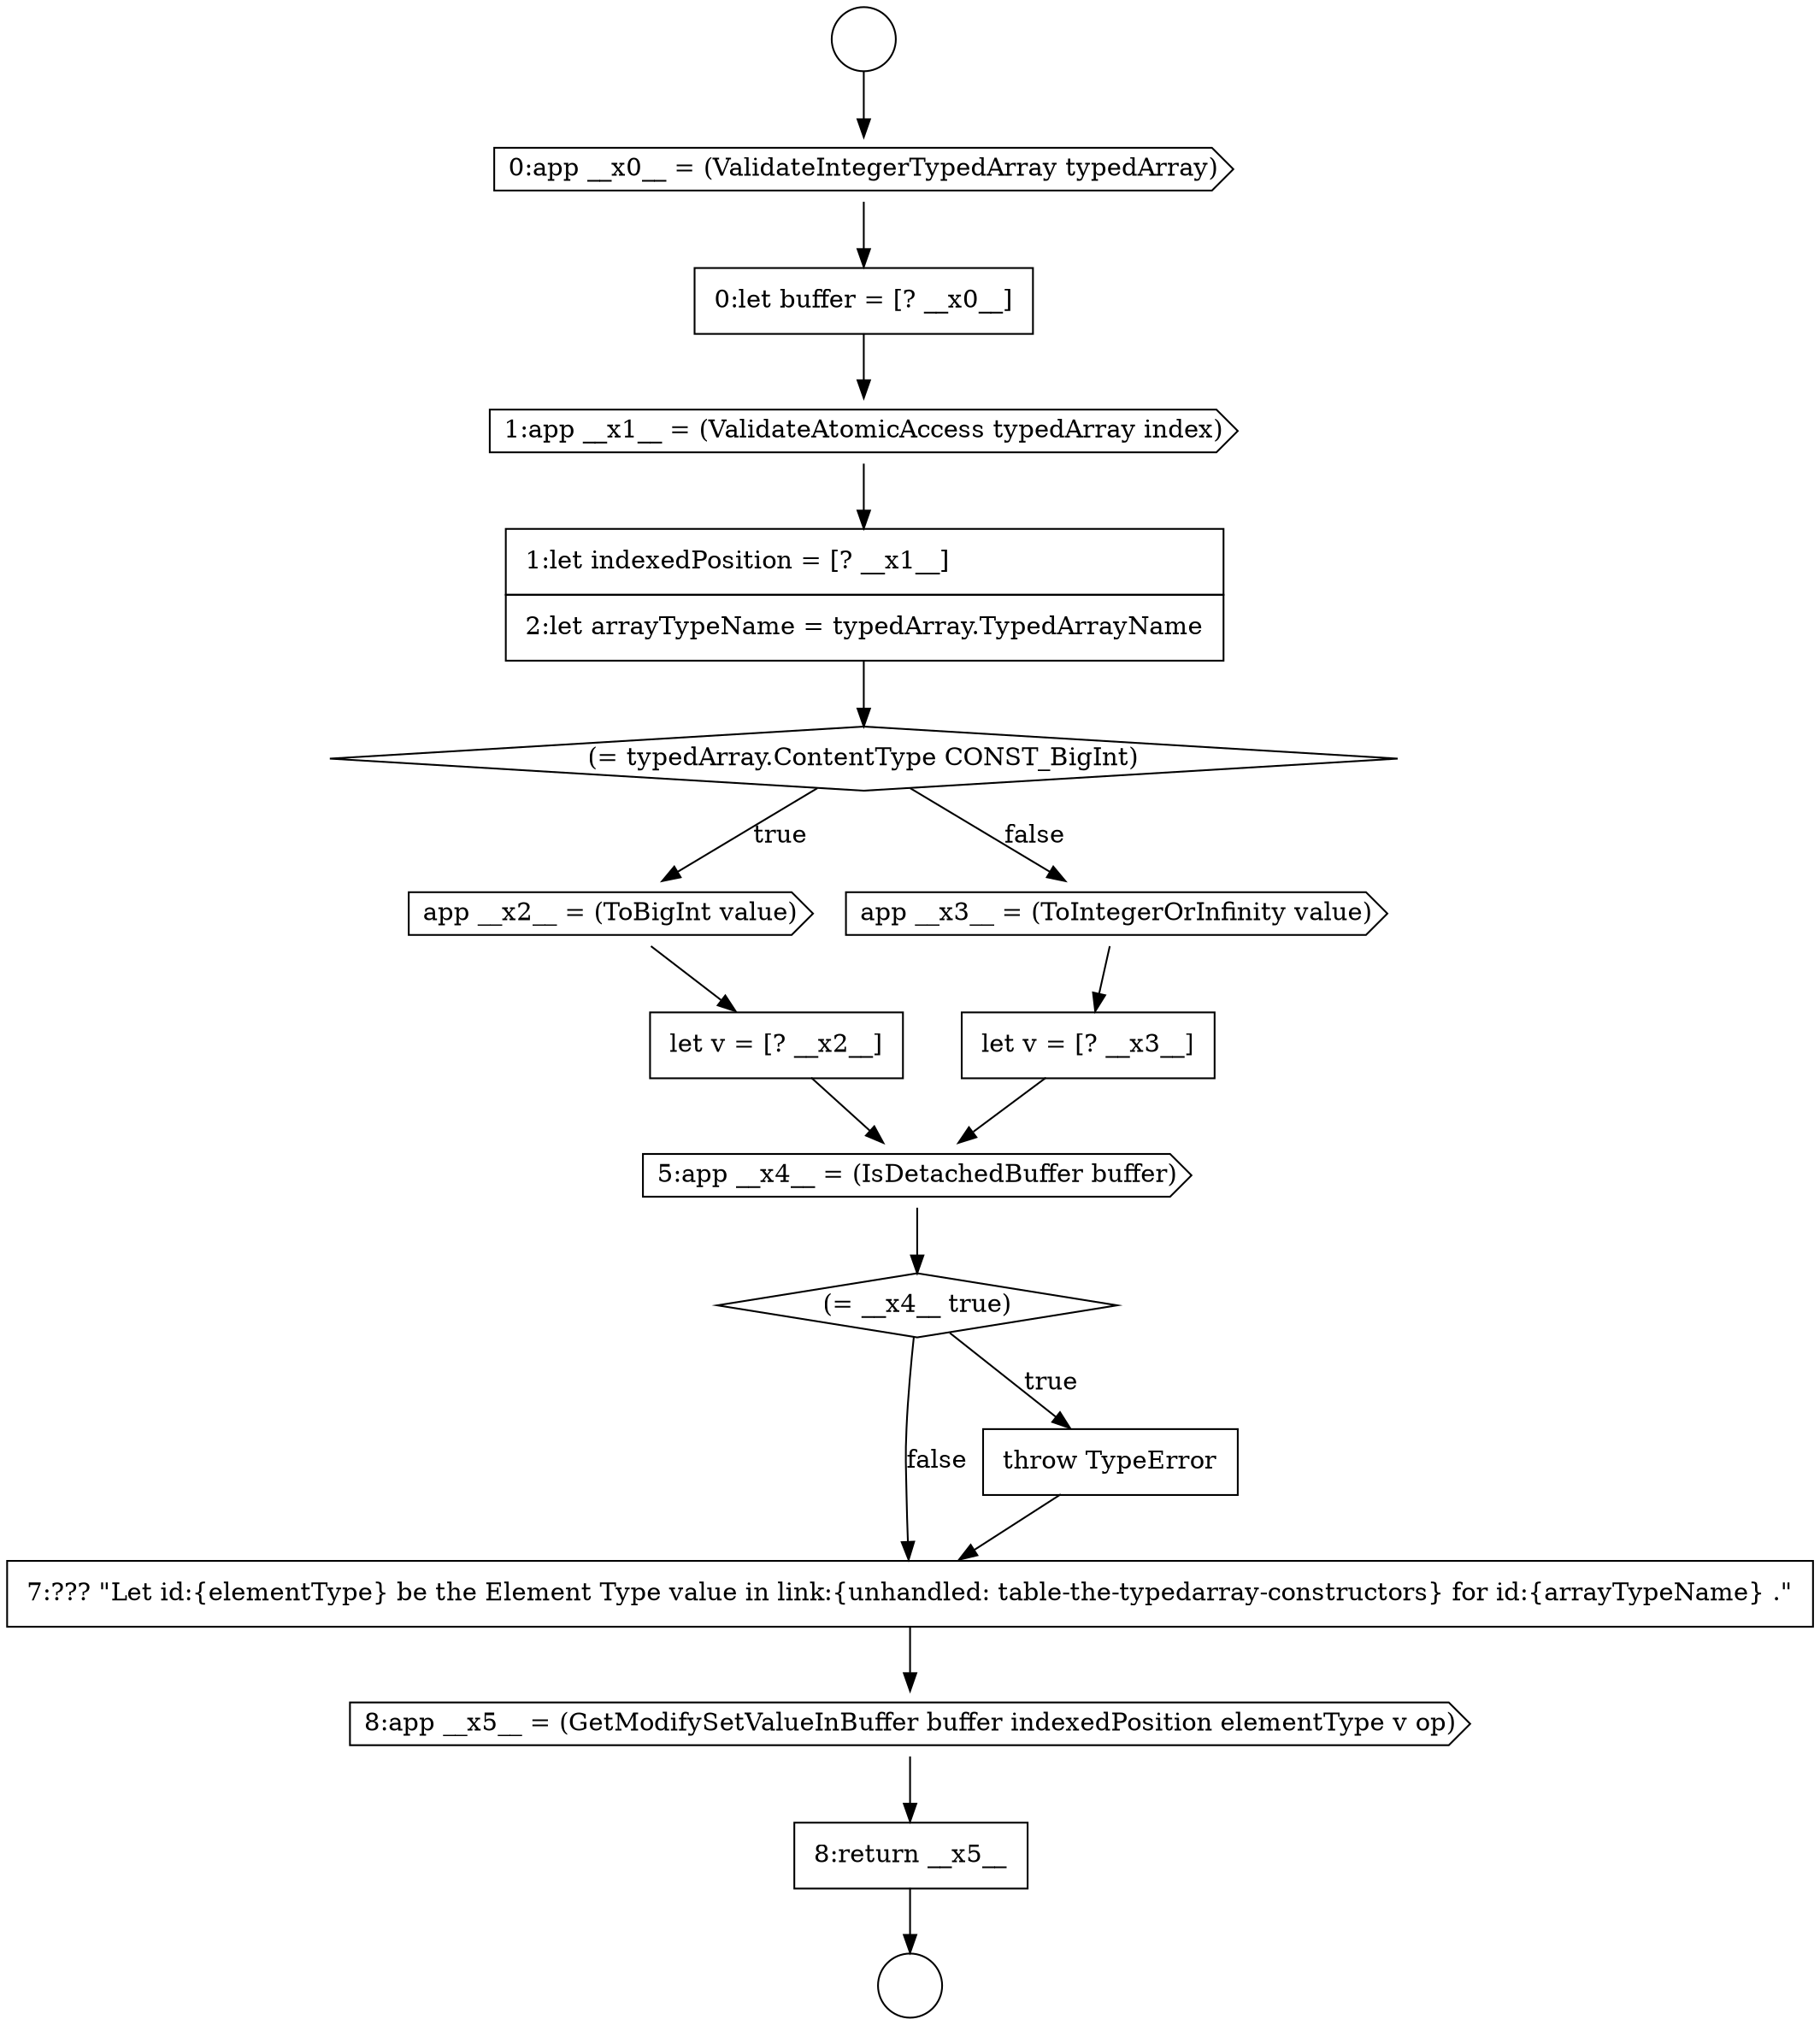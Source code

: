 digraph {
  node17871 [shape=cds, label=<<font color="black">8:app __x5__ = (GetModifySetValueInBuffer buffer indexedPosition elementType v op)</font>> color="black" fillcolor="white" style=filled]
  node17856 [shape=circle label=" " color="black" fillcolor="white" style=filled]
  node17862 [shape=diamond, label=<<font color="black">(= typedArray.ContentType CONST_BigInt)</font>> color="black" fillcolor="white" style=filled]
  node17870 [shape=none, margin=0, label=<<font color="black">
    <table border="0" cellborder="1" cellspacing="0" cellpadding="10">
      <tr><td align="left">7:??? &quot;Let id:{elementType} be the Element Type value in link:{unhandled: table-the-typedarray-constructors} for id:{arrayTypeName} .&quot;</td></tr>
    </table>
  </font>> color="black" fillcolor="white" style=filled]
  node17858 [shape=cds, label=<<font color="black">0:app __x0__ = (ValidateIntegerTypedArray typedArray)</font>> color="black" fillcolor="white" style=filled]
  node17863 [shape=cds, label=<<font color="black">app __x2__ = (ToBigInt value)</font>> color="black" fillcolor="white" style=filled]
  node17869 [shape=none, margin=0, label=<<font color="black">
    <table border="0" cellborder="1" cellspacing="0" cellpadding="10">
      <tr><td align="left">throw TypeError</td></tr>
    </table>
  </font>> color="black" fillcolor="white" style=filled]
  node17864 [shape=none, margin=0, label=<<font color="black">
    <table border="0" cellborder="1" cellspacing="0" cellpadding="10">
      <tr><td align="left">let v = [? __x2__]</td></tr>
    </table>
  </font>> color="black" fillcolor="white" style=filled]
  node17872 [shape=none, margin=0, label=<<font color="black">
    <table border="0" cellborder="1" cellspacing="0" cellpadding="10">
      <tr><td align="left">8:return __x5__</td></tr>
    </table>
  </font>> color="black" fillcolor="white" style=filled]
  node17868 [shape=diamond, label=<<font color="black">(= __x4__ true)</font>> color="black" fillcolor="white" style=filled]
  node17861 [shape=none, margin=0, label=<<font color="black">
    <table border="0" cellborder="1" cellspacing="0" cellpadding="10">
      <tr><td align="left">1:let indexedPosition = [? __x1__]</td></tr>
      <tr><td align="left">2:let arrayTypeName = typedArray.TypedArrayName</td></tr>
    </table>
  </font>> color="black" fillcolor="white" style=filled]
  node17867 [shape=cds, label=<<font color="black">5:app __x4__ = (IsDetachedBuffer buffer)</font>> color="black" fillcolor="white" style=filled]
  node17857 [shape=circle label=" " color="black" fillcolor="white" style=filled]
  node17859 [shape=none, margin=0, label=<<font color="black">
    <table border="0" cellborder="1" cellspacing="0" cellpadding="10">
      <tr><td align="left">0:let buffer = [? __x0__]</td></tr>
    </table>
  </font>> color="black" fillcolor="white" style=filled]
  node17866 [shape=none, margin=0, label=<<font color="black">
    <table border="0" cellborder="1" cellspacing="0" cellpadding="10">
      <tr><td align="left">let v = [? __x3__]</td></tr>
    </table>
  </font>> color="black" fillcolor="white" style=filled]
  node17865 [shape=cds, label=<<font color="black">app __x3__ = (ToIntegerOrInfinity value)</font>> color="black" fillcolor="white" style=filled]
  node17860 [shape=cds, label=<<font color="black">1:app __x1__ = (ValidateAtomicAccess typedArray index)</font>> color="black" fillcolor="white" style=filled]
  node17864 -> node17867 [ color="black"]
  node17870 -> node17871 [ color="black"]
  node17868 -> node17869 [label=<<font color="black">true</font>> color="black"]
  node17868 -> node17870 [label=<<font color="black">false</font>> color="black"]
  node17865 -> node17866 [ color="black"]
  node17863 -> node17864 [ color="black"]
  node17860 -> node17861 [ color="black"]
  node17862 -> node17863 [label=<<font color="black">true</font>> color="black"]
  node17862 -> node17865 [label=<<font color="black">false</font>> color="black"]
  node17871 -> node17872 [ color="black"]
  node17861 -> node17862 [ color="black"]
  node17856 -> node17858 [ color="black"]
  node17867 -> node17868 [ color="black"]
  node17858 -> node17859 [ color="black"]
  node17866 -> node17867 [ color="black"]
  node17859 -> node17860 [ color="black"]
  node17869 -> node17870 [ color="black"]
  node17872 -> node17857 [ color="black"]
}
